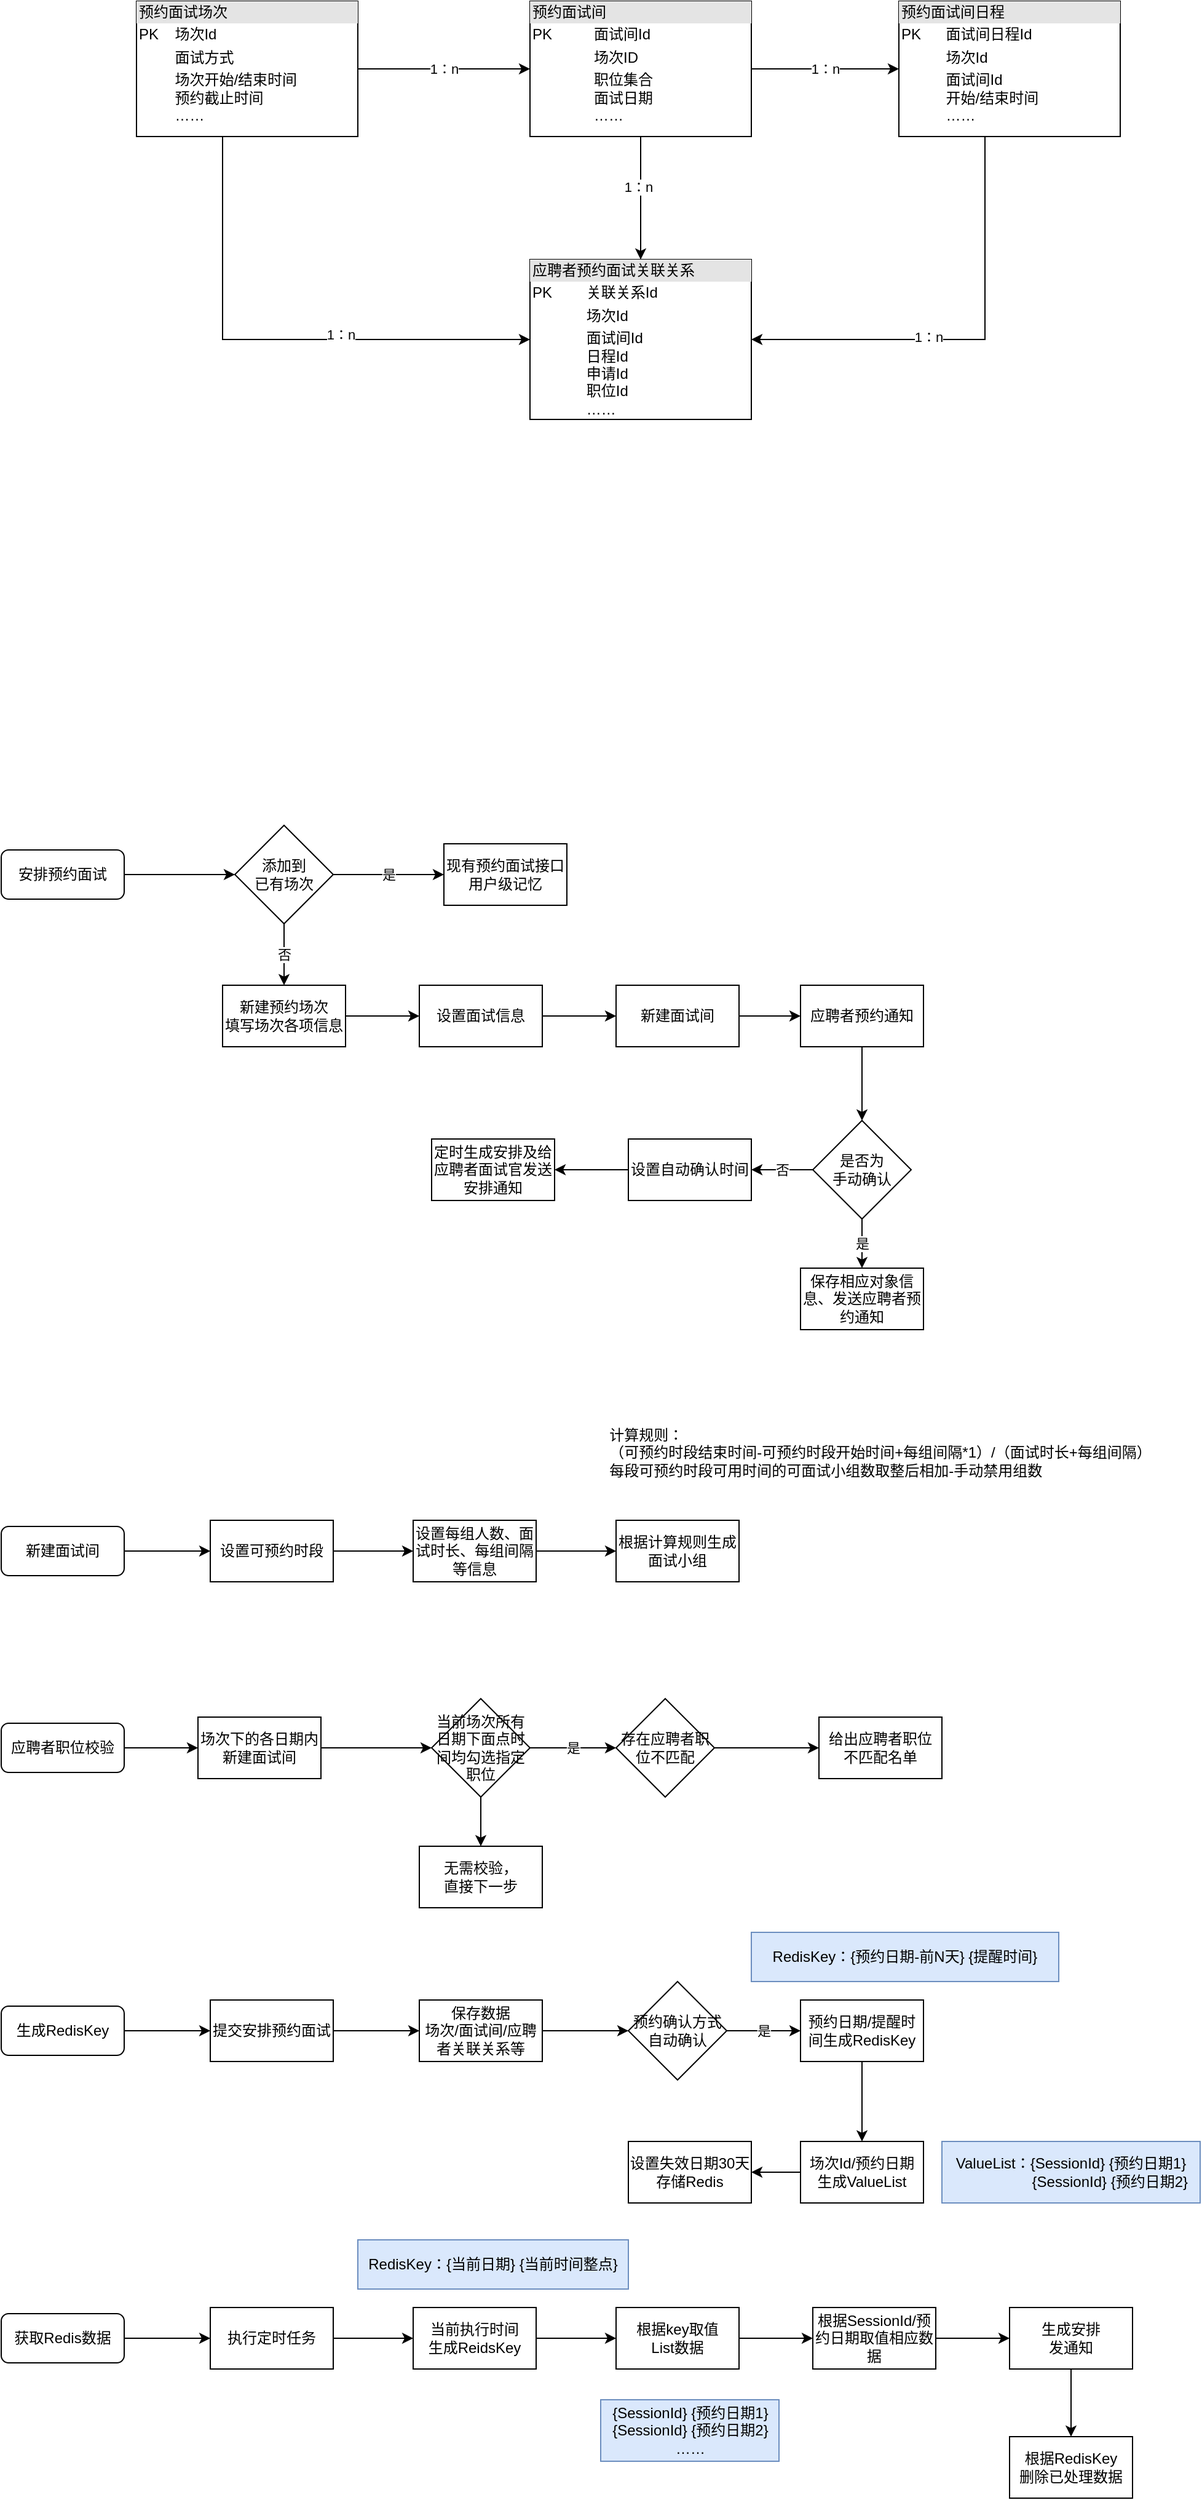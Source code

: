 <mxfile version="20.0.3" type="github">
  <diagram id="_McsPf8jb2U088-XCoP_" name="Page-1">
    <mxGraphModel dx="1038" dy="578" grid="1" gridSize="10" guides="1" tooltips="1" connect="1" arrows="1" fold="1" page="1" pageScale="1" pageWidth="300000" pageHeight="30000" math="0" shadow="0">
      <root>
        <mxCell id="0" />
        <mxCell id="1" parent="0" />
        <mxCell id="AKutZcXzC_K11kxw9h79-6" value="1：n" style="edgeStyle=orthogonalEdgeStyle;rounded=0;orthogonalLoop=1;jettySize=auto;html=1;" parent="1" source="AKutZcXzC_K11kxw9h79-1" target="AKutZcXzC_K11kxw9h79-2" edge="1">
          <mxGeometry relative="1" as="geometry" />
        </mxCell>
        <mxCell id="AKutZcXzC_K11kxw9h79-8" style="edgeStyle=orthogonalEdgeStyle;rounded=0;orthogonalLoop=1;jettySize=auto;html=1;entryX=0;entryY=0.5;entryDx=0;entryDy=0;" parent="1" source="AKutZcXzC_K11kxw9h79-1" target="AKutZcXzC_K11kxw9h79-4" edge="1">
          <mxGeometry relative="1" as="geometry">
            <Array as="points">
              <mxPoint x="250" y="445" />
            </Array>
          </mxGeometry>
        </mxCell>
        <mxCell id="AKutZcXzC_K11kxw9h79-9" value="1：n" style="edgeLabel;html=1;align=center;verticalAlign=middle;resizable=0;points=[];" parent="AKutZcXzC_K11kxw9h79-8" vertex="1" connectable="0">
          <mxGeometry x="0.257" y="4" relative="1" as="geometry">
            <mxPoint as="offset" />
          </mxGeometry>
        </mxCell>
        <mxCell id="AKutZcXzC_K11kxw9h79-1" value="&lt;div style=&quot;box-sizing: border-box ; width: 100% ; background: #e4e4e4 ; padding: 2px&quot;&gt;预约面试场次&lt;/div&gt;&lt;table style=&quot;width: 100% ; font-size: 1em&quot; cellpadding=&quot;2&quot; cellspacing=&quot;0&quot;&gt;&lt;tbody&gt;&lt;tr&gt;&lt;td&gt;PK&lt;/td&gt;&lt;td&gt;场次Id&amp;nbsp;&lt;/td&gt;&lt;/tr&gt;&lt;tr&gt;&lt;td&gt;&lt;br&gt;&lt;/td&gt;&lt;td&gt;面试方式&lt;/td&gt;&lt;/tr&gt;&lt;tr&gt;&lt;td&gt;&lt;/td&gt;&lt;td&gt;场次开始/结束时间&lt;br&gt;预约截止时间&lt;br&gt;……&lt;/td&gt;&lt;/tr&gt;&lt;/tbody&gt;&lt;/table&gt;" style="verticalAlign=top;align=left;overflow=fill;html=1;" parent="1" vertex="1">
          <mxGeometry x="180" y="170" width="180" height="110" as="geometry" />
        </mxCell>
        <mxCell id="AKutZcXzC_K11kxw9h79-7" value="1：n" style="edgeStyle=orthogonalEdgeStyle;rounded=0;orthogonalLoop=1;jettySize=auto;html=1;" parent="1" source="AKutZcXzC_K11kxw9h79-2" target="AKutZcXzC_K11kxw9h79-3" edge="1">
          <mxGeometry relative="1" as="geometry" />
        </mxCell>
        <mxCell id="AKutZcXzC_K11kxw9h79-10" value="" style="edgeStyle=orthogonalEdgeStyle;rounded=0;orthogonalLoop=1;jettySize=auto;html=1;" parent="1" source="AKutZcXzC_K11kxw9h79-2" target="AKutZcXzC_K11kxw9h79-4" edge="1">
          <mxGeometry relative="1" as="geometry" />
        </mxCell>
        <mxCell id="AKutZcXzC_K11kxw9h79-11" value="1：n" style="edgeLabel;html=1;align=center;verticalAlign=middle;resizable=0;points=[];" parent="AKutZcXzC_K11kxw9h79-10" vertex="1" connectable="0">
          <mxGeometry x="-0.184" y="-2" relative="1" as="geometry">
            <mxPoint as="offset" />
          </mxGeometry>
        </mxCell>
        <mxCell id="AKutZcXzC_K11kxw9h79-2" value="&lt;div style=&quot;box-sizing: border-box ; width: 100% ; background: #e4e4e4 ; padding: 2px&quot;&gt;预约面试间&lt;/div&gt;&lt;table style=&quot;width: 100% ; font-size: 1em&quot; cellpadding=&quot;2&quot; cellspacing=&quot;0&quot;&gt;&lt;tbody&gt;&lt;tr&gt;&lt;td&gt;PK&lt;/td&gt;&lt;td&gt;面试间Id&lt;/td&gt;&lt;/tr&gt;&lt;tr&gt;&lt;td&gt;&lt;br&gt;&lt;/td&gt;&lt;td&gt;场次ID&lt;/td&gt;&lt;/tr&gt;&lt;tr&gt;&lt;td&gt;&lt;/td&gt;&lt;td&gt;职位集合&lt;br&gt;面试日期&lt;br&gt;……&lt;/td&gt;&lt;/tr&gt;&lt;/tbody&gt;&lt;/table&gt;" style="verticalAlign=top;align=left;overflow=fill;html=1;" parent="1" vertex="1">
          <mxGeometry x="500" y="170" width="180" height="110" as="geometry" />
        </mxCell>
        <mxCell id="AKutZcXzC_K11kxw9h79-12" style="edgeStyle=orthogonalEdgeStyle;rounded=0;orthogonalLoop=1;jettySize=auto;html=1;entryX=1;entryY=0.5;entryDx=0;entryDy=0;" parent="1" source="AKutZcXzC_K11kxw9h79-3" target="AKutZcXzC_K11kxw9h79-4" edge="1">
          <mxGeometry relative="1" as="geometry">
            <Array as="points">
              <mxPoint x="870" y="445" />
            </Array>
          </mxGeometry>
        </mxCell>
        <mxCell id="AKutZcXzC_K11kxw9h79-13" value="1：n" style="edgeLabel;html=1;align=center;verticalAlign=middle;resizable=0;points=[];" parent="AKutZcXzC_K11kxw9h79-12" vertex="1" connectable="0">
          <mxGeometry x="0.19" y="-2" relative="1" as="geometry">
            <mxPoint as="offset" />
          </mxGeometry>
        </mxCell>
        <mxCell id="AKutZcXzC_K11kxw9h79-3" value="&lt;div style=&quot;box-sizing: border-box ; width: 100% ; background: #e4e4e4 ; padding: 2px&quot;&gt;预约面试间日程&lt;/div&gt;&lt;table style=&quot;width: 100% ; font-size: 1em&quot; cellpadding=&quot;2&quot; cellspacing=&quot;0&quot;&gt;&lt;tbody&gt;&lt;tr&gt;&lt;td&gt;PK&lt;/td&gt;&lt;td&gt;面试间日程Id&lt;/td&gt;&lt;/tr&gt;&lt;tr&gt;&lt;td&gt;&lt;br&gt;&lt;/td&gt;&lt;td&gt;场次Id&lt;/td&gt;&lt;/tr&gt;&lt;tr&gt;&lt;td&gt;&lt;/td&gt;&lt;td&gt;面试间Id&lt;br&gt;开始/结束时间&lt;br&gt;……&lt;/td&gt;&lt;/tr&gt;&lt;/tbody&gt;&lt;/table&gt;" style="verticalAlign=top;align=left;overflow=fill;html=1;" parent="1" vertex="1">
          <mxGeometry x="800" y="170" width="180" height="110" as="geometry" />
        </mxCell>
        <mxCell id="AKutZcXzC_K11kxw9h79-4" value="&lt;div style=&quot;box-sizing: border-box ; width: 100% ; background: #e4e4e4 ; padding: 2px&quot;&gt;应聘者预约面试关联关系&lt;/div&gt;&lt;table style=&quot;width: 100% ; font-size: 1em&quot; cellpadding=&quot;2&quot; cellspacing=&quot;0&quot;&gt;&lt;tbody&gt;&lt;tr&gt;&lt;td&gt;PK&lt;/td&gt;&lt;td&gt;关联关系Id&lt;/td&gt;&lt;/tr&gt;&lt;tr&gt;&lt;td&gt;&lt;br&gt;&lt;/td&gt;&lt;td&gt;场次Id&lt;/td&gt;&lt;/tr&gt;&lt;tr&gt;&lt;td&gt;&lt;/td&gt;&lt;td&gt;面试间Id&lt;br&gt;日程Id&lt;br&gt;申请Id&lt;br&gt;职位Id&lt;br&gt;……&lt;br&gt;&lt;br&gt;&lt;/td&gt;&lt;/tr&gt;&lt;/tbody&gt;&lt;/table&gt;" style="verticalAlign=top;align=left;overflow=fill;html=1;" parent="1" vertex="1">
          <mxGeometry x="500" y="380" width="180" height="130" as="geometry" />
        </mxCell>
        <mxCell id="AKutZcXzC_K11kxw9h79-26" value="" style="edgeStyle=orthogonalEdgeStyle;rounded=0;orthogonalLoop=1;jettySize=auto;html=1;" parent="1" source="AKutZcXzC_K11kxw9h79-14" target="AKutZcXzC_K11kxw9h79-15" edge="1">
          <mxGeometry relative="1" as="geometry" />
        </mxCell>
        <mxCell id="AKutZcXzC_K11kxw9h79-14" value="安排预约面试" style="rounded=1;whiteSpace=wrap;html=1;" parent="1" vertex="1">
          <mxGeometry x="70" y="860" width="100" height="40" as="geometry" />
        </mxCell>
        <mxCell id="AKutZcXzC_K11kxw9h79-27" value="是" style="edgeStyle=orthogonalEdgeStyle;rounded=0;orthogonalLoop=1;jettySize=auto;html=1;" parent="1" source="AKutZcXzC_K11kxw9h79-15" target="AKutZcXzC_K11kxw9h79-16" edge="1">
          <mxGeometry relative="1" as="geometry" />
        </mxCell>
        <mxCell id="AKutZcXzC_K11kxw9h79-28" value="否" style="edgeStyle=orthogonalEdgeStyle;rounded=0;orthogonalLoop=1;jettySize=auto;html=1;" parent="1" source="AKutZcXzC_K11kxw9h79-15" target="AKutZcXzC_K11kxw9h79-18" edge="1">
          <mxGeometry relative="1" as="geometry" />
        </mxCell>
        <mxCell id="AKutZcXzC_K11kxw9h79-15" value="添加到&lt;br&gt;已有场次" style="rhombus;whiteSpace=wrap;html=1;" parent="1" vertex="1">
          <mxGeometry x="260" y="840" width="80" height="80" as="geometry" />
        </mxCell>
        <mxCell id="AKutZcXzC_K11kxw9h79-16" value="现有预约面试接口&lt;br&gt;用户级记忆" style="rounded=0;whiteSpace=wrap;html=1;" parent="1" vertex="1">
          <mxGeometry x="430" y="855" width="100" height="50" as="geometry" />
        </mxCell>
        <mxCell id="AKutZcXzC_K11kxw9h79-29" value="" style="edgeStyle=orthogonalEdgeStyle;rounded=0;orthogonalLoop=1;jettySize=auto;html=1;" parent="1" source="AKutZcXzC_K11kxw9h79-18" target="AKutZcXzC_K11kxw9h79-19" edge="1">
          <mxGeometry relative="1" as="geometry" />
        </mxCell>
        <mxCell id="AKutZcXzC_K11kxw9h79-18" value="新建预约场次&lt;br&gt;填写场次各项信息" style="rounded=0;whiteSpace=wrap;html=1;" parent="1" vertex="1">
          <mxGeometry x="250" y="970" width="100" height="50" as="geometry" />
        </mxCell>
        <mxCell id="AKutZcXzC_K11kxw9h79-30" value="" style="edgeStyle=orthogonalEdgeStyle;rounded=0;orthogonalLoop=1;jettySize=auto;html=1;" parent="1" source="AKutZcXzC_K11kxw9h79-19" target="AKutZcXzC_K11kxw9h79-20" edge="1">
          <mxGeometry relative="1" as="geometry" />
        </mxCell>
        <mxCell id="AKutZcXzC_K11kxw9h79-19" value="设置面试信息" style="rounded=0;whiteSpace=wrap;html=1;" parent="1" vertex="1">
          <mxGeometry x="410" y="970" width="100" height="50" as="geometry" />
        </mxCell>
        <mxCell id="AKutZcXzC_K11kxw9h79-31" value="" style="edgeStyle=orthogonalEdgeStyle;rounded=0;orthogonalLoop=1;jettySize=auto;html=1;" parent="1" source="AKutZcXzC_K11kxw9h79-20" target="AKutZcXzC_K11kxw9h79-21" edge="1">
          <mxGeometry relative="1" as="geometry" />
        </mxCell>
        <mxCell id="AKutZcXzC_K11kxw9h79-20" value="新建面试间" style="rounded=0;whiteSpace=wrap;html=1;" parent="1" vertex="1">
          <mxGeometry x="570" y="970" width="100" height="50" as="geometry" />
        </mxCell>
        <mxCell id="AKutZcXzC_K11kxw9h79-32" value="" style="edgeStyle=orthogonalEdgeStyle;rounded=0;orthogonalLoop=1;jettySize=auto;html=1;" parent="1" source="AKutZcXzC_K11kxw9h79-21" target="AKutZcXzC_K11kxw9h79-22" edge="1">
          <mxGeometry relative="1" as="geometry" />
        </mxCell>
        <mxCell id="AKutZcXzC_K11kxw9h79-21" value="应聘者预约通知" style="rounded=0;whiteSpace=wrap;html=1;" parent="1" vertex="1">
          <mxGeometry x="720" y="970" width="100" height="50" as="geometry" />
        </mxCell>
        <mxCell id="AKutZcXzC_K11kxw9h79-33" value="是" style="edgeStyle=orthogonalEdgeStyle;rounded=0;orthogonalLoop=1;jettySize=auto;html=1;" parent="1" source="AKutZcXzC_K11kxw9h79-22" target="AKutZcXzC_K11kxw9h79-23" edge="1">
          <mxGeometry relative="1" as="geometry" />
        </mxCell>
        <mxCell id="AKutZcXzC_K11kxw9h79-34" value="否" style="edgeStyle=orthogonalEdgeStyle;rounded=0;orthogonalLoop=1;jettySize=auto;html=1;" parent="1" source="AKutZcXzC_K11kxw9h79-22" target="AKutZcXzC_K11kxw9h79-24" edge="1">
          <mxGeometry relative="1" as="geometry" />
        </mxCell>
        <mxCell id="AKutZcXzC_K11kxw9h79-22" value="是否为&lt;br&gt;手动确认" style="rhombus;whiteSpace=wrap;html=1;" parent="1" vertex="1">
          <mxGeometry x="730" y="1080" width="80" height="80" as="geometry" />
        </mxCell>
        <mxCell id="AKutZcXzC_K11kxw9h79-23" value="保存相应对象信息、发送应聘者预约通知" style="rounded=0;whiteSpace=wrap;html=1;" parent="1" vertex="1">
          <mxGeometry x="720" y="1200" width="100" height="50" as="geometry" />
        </mxCell>
        <mxCell id="AKutZcXzC_K11kxw9h79-35" value="" style="edgeStyle=orthogonalEdgeStyle;rounded=0;orthogonalLoop=1;jettySize=auto;html=1;" parent="1" source="AKutZcXzC_K11kxw9h79-24" target="AKutZcXzC_K11kxw9h79-25" edge="1">
          <mxGeometry relative="1" as="geometry" />
        </mxCell>
        <mxCell id="AKutZcXzC_K11kxw9h79-24" value="设置自动确认时间" style="rounded=0;whiteSpace=wrap;html=1;" parent="1" vertex="1">
          <mxGeometry x="580" y="1095" width="100" height="50" as="geometry" />
        </mxCell>
        <mxCell id="AKutZcXzC_K11kxw9h79-25" value="定时生成安排及给应聘者面试官发送安排通知" style="rounded=0;whiteSpace=wrap;html=1;" parent="1" vertex="1">
          <mxGeometry x="420" y="1095" width="100" height="50" as="geometry" />
        </mxCell>
        <mxCell id="AKutZcXzC_K11kxw9h79-43" value="" style="edgeStyle=orthogonalEdgeStyle;rounded=0;orthogonalLoop=1;jettySize=auto;html=1;" parent="1" source="AKutZcXzC_K11kxw9h79-36" target="AKutZcXzC_K11kxw9h79-37" edge="1">
          <mxGeometry relative="1" as="geometry" />
        </mxCell>
        <mxCell id="AKutZcXzC_K11kxw9h79-36" value="新建面试间" style="rounded=1;whiteSpace=wrap;html=1;" parent="1" vertex="1">
          <mxGeometry x="70" y="1410" width="100" height="40" as="geometry" />
        </mxCell>
        <mxCell id="AKutZcXzC_K11kxw9h79-44" value="" style="edgeStyle=orthogonalEdgeStyle;rounded=0;orthogonalLoop=1;jettySize=auto;html=1;" parent="1" source="AKutZcXzC_K11kxw9h79-37" target="AKutZcXzC_K11kxw9h79-40" edge="1">
          <mxGeometry relative="1" as="geometry" />
        </mxCell>
        <mxCell id="AKutZcXzC_K11kxw9h79-37" value="设置可预约时段" style="rounded=0;whiteSpace=wrap;html=1;" parent="1" vertex="1">
          <mxGeometry x="240" y="1405" width="100" height="50" as="geometry" />
        </mxCell>
        <mxCell id="AKutZcXzC_K11kxw9h79-38" value="根据计算规则生成面试小组" style="rounded=0;whiteSpace=wrap;html=1;" parent="1" vertex="1">
          <mxGeometry x="570" y="1405" width="100" height="50" as="geometry" />
        </mxCell>
        <mxCell id="AKutZcXzC_K11kxw9h79-45" value="" style="edgeStyle=orthogonalEdgeStyle;rounded=0;orthogonalLoop=1;jettySize=auto;html=1;" parent="1" source="AKutZcXzC_K11kxw9h79-40" target="AKutZcXzC_K11kxw9h79-38" edge="1">
          <mxGeometry relative="1" as="geometry" />
        </mxCell>
        <mxCell id="AKutZcXzC_K11kxw9h79-40" value="设置每组人数、面试时长、每组间隔等信息" style="rounded=0;whiteSpace=wrap;html=1;" parent="1" vertex="1">
          <mxGeometry x="405" y="1405" width="100" height="50" as="geometry" />
        </mxCell>
        <mxCell id="AKutZcXzC_K11kxw9h79-42" value="&lt;div style=&quot;text-align: left&quot;&gt;&lt;span&gt;计算规则：&lt;/span&gt;&lt;/div&gt;&lt;div style=&quot;text-align: left&quot;&gt;&lt;span&gt;（可预约时段结束时间-可预约时段开始时间+每组间隔*1）/（面试时长+每组间隔）&lt;/span&gt;&lt;/div&gt;&lt;div style=&quot;text-align: left&quot;&gt;&lt;span&gt;每段可预约时段可用时间的可面试小组数取整后相加-手动禁用组数&lt;/span&gt;&lt;/div&gt;" style="text;html=1;strokeColor=none;fillColor=none;align=center;verticalAlign=middle;whiteSpace=wrap;rounded=0;" parent="1" vertex="1">
          <mxGeometry x="560" y="1310" width="450" height="80" as="geometry" />
        </mxCell>
        <mxCell id="AKutZcXzC_K11kxw9h79-51" value="" style="edgeStyle=orthogonalEdgeStyle;rounded=0;orthogonalLoop=1;jettySize=auto;html=1;" parent="1" source="AKutZcXzC_K11kxw9h79-46" target="AKutZcXzC_K11kxw9h79-47" edge="1">
          <mxGeometry relative="1" as="geometry" />
        </mxCell>
        <mxCell id="AKutZcXzC_K11kxw9h79-46" value="应聘者职位校验" style="rounded=1;whiteSpace=wrap;html=1;" parent="1" vertex="1">
          <mxGeometry x="70" y="1570" width="100" height="40" as="geometry" />
        </mxCell>
        <mxCell id="AKutZcXzC_K11kxw9h79-52" value="" style="edgeStyle=orthogonalEdgeStyle;rounded=0;orthogonalLoop=1;jettySize=auto;html=1;" parent="1" source="AKutZcXzC_K11kxw9h79-47" target="AKutZcXzC_K11kxw9h79-48" edge="1">
          <mxGeometry relative="1" as="geometry" />
        </mxCell>
        <mxCell id="AKutZcXzC_K11kxw9h79-47" value="场次下的各日期内新建面试间" style="rounded=0;whiteSpace=wrap;html=1;" parent="1" vertex="1">
          <mxGeometry x="230" y="1565" width="100" height="50" as="geometry" />
        </mxCell>
        <mxCell id="AKutZcXzC_K11kxw9h79-53" value="是" style="edgeStyle=orthogonalEdgeStyle;rounded=0;orthogonalLoop=1;jettySize=auto;html=1;" parent="1" source="AKutZcXzC_K11kxw9h79-48" target="AKutZcXzC_K11kxw9h79-49" edge="1">
          <mxGeometry relative="1" as="geometry" />
        </mxCell>
        <mxCell id="AKutZcXzC_K11kxw9h79-55" value="" style="edgeStyle=orthogonalEdgeStyle;rounded=0;orthogonalLoop=1;jettySize=auto;html=1;" parent="1" source="AKutZcXzC_K11kxw9h79-48" target="AKutZcXzC_K11kxw9h79-54" edge="1">
          <mxGeometry relative="1" as="geometry" />
        </mxCell>
        <mxCell id="AKutZcXzC_K11kxw9h79-48" value="当前场次所有日期下面点时间均勾选指定职位" style="rhombus;whiteSpace=wrap;html=1;" parent="1" vertex="1">
          <mxGeometry x="420" y="1550" width="80" height="80" as="geometry" />
        </mxCell>
        <mxCell id="AKutZcXzC_K11kxw9h79-56" value="" style="edgeStyle=orthogonalEdgeStyle;rounded=0;orthogonalLoop=1;jettySize=auto;html=1;" parent="1" source="AKutZcXzC_K11kxw9h79-49" target="AKutZcXzC_K11kxw9h79-50" edge="1">
          <mxGeometry relative="1" as="geometry" />
        </mxCell>
        <mxCell id="AKutZcXzC_K11kxw9h79-49" value="存在应聘者职位不匹配" style="rhombus;whiteSpace=wrap;html=1;" parent="1" vertex="1">
          <mxGeometry x="570" y="1550" width="80" height="80" as="geometry" />
        </mxCell>
        <mxCell id="AKutZcXzC_K11kxw9h79-50" value="给出应聘者职位&lt;br&gt;不匹配名单" style="rounded=0;whiteSpace=wrap;html=1;" parent="1" vertex="1">
          <mxGeometry x="735" y="1565" width="100" height="50" as="geometry" />
        </mxCell>
        <mxCell id="AKutZcXzC_K11kxw9h79-54" value="无需校验，&lt;br&gt;直接下一步" style="rounded=0;whiteSpace=wrap;html=1;" parent="1" vertex="1">
          <mxGeometry x="410" y="1670" width="100" height="50" as="geometry" />
        </mxCell>
        <mxCell id="NbpE_9AWWfiQ8LceVUcb-12" value="" style="edgeStyle=orthogonalEdgeStyle;rounded=0;orthogonalLoop=1;jettySize=auto;html=1;" edge="1" parent="1" source="NbpE_9AWWfiQ8LceVUcb-1" target="NbpE_9AWWfiQ8LceVUcb-3">
          <mxGeometry relative="1" as="geometry" />
        </mxCell>
        <mxCell id="NbpE_9AWWfiQ8LceVUcb-1" value="生成RedisKey" style="rounded=1;whiteSpace=wrap;html=1;" vertex="1" parent="1">
          <mxGeometry x="70" y="1800" width="100" height="40" as="geometry" />
        </mxCell>
        <mxCell id="NbpE_9AWWfiQ8LceVUcb-13" value="" style="edgeStyle=orthogonalEdgeStyle;rounded=0;orthogonalLoop=1;jettySize=auto;html=1;" edge="1" parent="1" source="NbpE_9AWWfiQ8LceVUcb-3" target="NbpE_9AWWfiQ8LceVUcb-4">
          <mxGeometry relative="1" as="geometry" />
        </mxCell>
        <mxCell id="NbpE_9AWWfiQ8LceVUcb-3" value="提交安排预约面试" style="rounded=0;whiteSpace=wrap;html=1;" vertex="1" parent="1">
          <mxGeometry x="240" y="1795" width="100" height="50" as="geometry" />
        </mxCell>
        <mxCell id="NbpE_9AWWfiQ8LceVUcb-14" value="" style="edgeStyle=orthogonalEdgeStyle;rounded=0;orthogonalLoop=1;jettySize=auto;html=1;" edge="1" parent="1" source="NbpE_9AWWfiQ8LceVUcb-4" target="NbpE_9AWWfiQ8LceVUcb-5">
          <mxGeometry relative="1" as="geometry" />
        </mxCell>
        <mxCell id="NbpE_9AWWfiQ8LceVUcb-4" value="保存数据&lt;br&gt;场次/面试间/应聘者关联关系等" style="rounded=0;whiteSpace=wrap;html=1;" vertex="1" parent="1">
          <mxGeometry x="410" y="1795" width="100" height="50" as="geometry" />
        </mxCell>
        <mxCell id="NbpE_9AWWfiQ8LceVUcb-15" value="是" style="edgeStyle=orthogonalEdgeStyle;rounded=0;orthogonalLoop=1;jettySize=auto;html=1;" edge="1" parent="1" source="NbpE_9AWWfiQ8LceVUcb-5" target="NbpE_9AWWfiQ8LceVUcb-6">
          <mxGeometry relative="1" as="geometry" />
        </mxCell>
        <mxCell id="NbpE_9AWWfiQ8LceVUcb-5" value="预约确认方式&lt;br&gt;自动确认" style="rhombus;whiteSpace=wrap;html=1;" vertex="1" parent="1">
          <mxGeometry x="580" y="1780" width="80" height="80" as="geometry" />
        </mxCell>
        <mxCell id="NbpE_9AWWfiQ8LceVUcb-18" value="" style="edgeStyle=orthogonalEdgeStyle;rounded=0;orthogonalLoop=1;jettySize=auto;html=1;" edge="1" parent="1" source="NbpE_9AWWfiQ8LceVUcb-6" target="NbpE_9AWWfiQ8LceVUcb-10">
          <mxGeometry relative="1" as="geometry" />
        </mxCell>
        <mxCell id="NbpE_9AWWfiQ8LceVUcb-6" value="预约日期/提醒时间生成RedisKey" style="rounded=0;whiteSpace=wrap;html=1;" vertex="1" parent="1">
          <mxGeometry x="720" y="1795" width="100" height="50" as="geometry" />
        </mxCell>
        <mxCell id="NbpE_9AWWfiQ8LceVUcb-9" value="RedisKey：{预约日期-前N天} {提醒时间}" style="text;html=1;strokeColor=#6c8ebf;fillColor=#dae8fc;align=center;verticalAlign=middle;whiteSpace=wrap;rounded=0;" vertex="1" parent="1">
          <mxGeometry x="680" y="1740" width="250" height="40" as="geometry" />
        </mxCell>
        <mxCell id="NbpE_9AWWfiQ8LceVUcb-30" value="" style="edgeStyle=orthogonalEdgeStyle;rounded=0;orthogonalLoop=1;jettySize=auto;html=1;" edge="1" parent="1" source="NbpE_9AWWfiQ8LceVUcb-10" target="NbpE_9AWWfiQ8LceVUcb-29">
          <mxGeometry relative="1" as="geometry" />
        </mxCell>
        <mxCell id="NbpE_9AWWfiQ8LceVUcb-10" value="场次Id/预约日期&lt;br&gt;生成ValueList" style="rounded=0;whiteSpace=wrap;html=1;" vertex="1" parent="1">
          <mxGeometry x="720" y="1910" width="100" height="50" as="geometry" />
        </mxCell>
        <mxCell id="NbpE_9AWWfiQ8LceVUcb-11" value="ValueList：{SessionId} {预约日期1}&lt;br&gt;&amp;nbsp; &amp;nbsp; &amp;nbsp; &amp;nbsp; &amp;nbsp; &amp;nbsp; &amp;nbsp; &amp;nbsp; &amp;nbsp; &amp;nbsp;{SessionId} {预约日期2}" style="text;html=1;strokeColor=#6c8ebf;fillColor=#dae8fc;align=center;verticalAlign=middle;whiteSpace=wrap;rounded=0;" vertex="1" parent="1">
          <mxGeometry x="835" y="1910" width="210" height="50" as="geometry" />
        </mxCell>
        <mxCell id="NbpE_9AWWfiQ8LceVUcb-31" value="" style="edgeStyle=orthogonalEdgeStyle;rounded=0;orthogonalLoop=1;jettySize=auto;html=1;" edge="1" parent="1" source="NbpE_9AWWfiQ8LceVUcb-19" target="NbpE_9AWWfiQ8LceVUcb-20">
          <mxGeometry relative="1" as="geometry" />
        </mxCell>
        <mxCell id="NbpE_9AWWfiQ8LceVUcb-19" value="获取Redis数据" style="rounded=1;whiteSpace=wrap;html=1;" vertex="1" parent="1">
          <mxGeometry x="70" y="2050" width="100" height="40" as="geometry" />
        </mxCell>
        <mxCell id="NbpE_9AWWfiQ8LceVUcb-32" value="" style="edgeStyle=orthogonalEdgeStyle;rounded=0;orthogonalLoop=1;jettySize=auto;html=1;" edge="1" parent="1" source="NbpE_9AWWfiQ8LceVUcb-20" target="NbpE_9AWWfiQ8LceVUcb-21">
          <mxGeometry relative="1" as="geometry" />
        </mxCell>
        <mxCell id="NbpE_9AWWfiQ8LceVUcb-20" value="执行定时任务" style="rounded=0;whiteSpace=wrap;html=1;" vertex="1" parent="1">
          <mxGeometry x="240" y="2045" width="100" height="50" as="geometry" />
        </mxCell>
        <mxCell id="NbpE_9AWWfiQ8LceVUcb-33" value="" style="edgeStyle=orthogonalEdgeStyle;rounded=0;orthogonalLoop=1;jettySize=auto;html=1;" edge="1" parent="1" source="NbpE_9AWWfiQ8LceVUcb-21" target="NbpE_9AWWfiQ8LceVUcb-23">
          <mxGeometry relative="1" as="geometry" />
        </mxCell>
        <mxCell id="NbpE_9AWWfiQ8LceVUcb-21" value="当前执行时间&lt;br&gt;生成ReidsKey" style="rounded=0;whiteSpace=wrap;html=1;" vertex="1" parent="1">
          <mxGeometry x="405" y="2045" width="100" height="50" as="geometry" />
        </mxCell>
        <mxCell id="NbpE_9AWWfiQ8LceVUcb-22" value="RedisKey：{当前日期} {当前时间整点}" style="text;html=1;strokeColor=#6c8ebf;fillColor=#dae8fc;align=center;verticalAlign=middle;whiteSpace=wrap;rounded=0;" vertex="1" parent="1">
          <mxGeometry x="360" y="1990" width="220" height="40" as="geometry" />
        </mxCell>
        <mxCell id="NbpE_9AWWfiQ8LceVUcb-34" value="" style="edgeStyle=orthogonalEdgeStyle;rounded=0;orthogonalLoop=1;jettySize=auto;html=1;" edge="1" parent="1" source="NbpE_9AWWfiQ8LceVUcb-23" target="NbpE_9AWWfiQ8LceVUcb-25">
          <mxGeometry relative="1" as="geometry" />
        </mxCell>
        <mxCell id="NbpE_9AWWfiQ8LceVUcb-23" value="根据key取值&lt;br&gt;List数据" style="rounded=0;whiteSpace=wrap;html=1;" vertex="1" parent="1">
          <mxGeometry x="570" y="2045" width="100" height="50" as="geometry" />
        </mxCell>
        <mxCell id="NbpE_9AWWfiQ8LceVUcb-24" value="{SessionId} {预约日期1}&lt;br&gt;{SessionId} {预约日期2}&lt;br&gt;……" style="text;html=1;strokeColor=#6c8ebf;fillColor=#dae8fc;align=center;verticalAlign=middle;whiteSpace=wrap;rounded=0;" vertex="1" parent="1">
          <mxGeometry x="557.5" y="2120" width="145" height="50" as="geometry" />
        </mxCell>
        <mxCell id="NbpE_9AWWfiQ8LceVUcb-35" value="" style="edgeStyle=orthogonalEdgeStyle;rounded=0;orthogonalLoop=1;jettySize=auto;html=1;" edge="1" parent="1" source="NbpE_9AWWfiQ8LceVUcb-25" target="NbpE_9AWWfiQ8LceVUcb-27">
          <mxGeometry relative="1" as="geometry" />
        </mxCell>
        <mxCell id="NbpE_9AWWfiQ8LceVUcb-25" value="根据SessionId/预约日期取值相应数据" style="rounded=0;whiteSpace=wrap;html=1;" vertex="1" parent="1">
          <mxGeometry x="730" y="2045" width="100" height="50" as="geometry" />
        </mxCell>
        <mxCell id="NbpE_9AWWfiQ8LceVUcb-36" value="" style="edgeStyle=orthogonalEdgeStyle;rounded=0;orthogonalLoop=1;jettySize=auto;html=1;" edge="1" parent="1" source="NbpE_9AWWfiQ8LceVUcb-27" target="NbpE_9AWWfiQ8LceVUcb-28">
          <mxGeometry relative="1" as="geometry" />
        </mxCell>
        <mxCell id="NbpE_9AWWfiQ8LceVUcb-27" value="生成安排&lt;br&gt;发通知" style="rounded=0;whiteSpace=wrap;html=1;" vertex="1" parent="1">
          <mxGeometry x="890" y="2045" width="100" height="50" as="geometry" />
        </mxCell>
        <mxCell id="NbpE_9AWWfiQ8LceVUcb-28" value="根据RedisKey&lt;br&gt;删除已处理数据" style="rounded=0;whiteSpace=wrap;html=1;" vertex="1" parent="1">
          <mxGeometry x="890" y="2150" width="100" height="50" as="geometry" />
        </mxCell>
        <mxCell id="NbpE_9AWWfiQ8LceVUcb-29" value="设置失效日期30天&lt;br&gt;存储Redis" style="rounded=0;whiteSpace=wrap;html=1;" vertex="1" parent="1">
          <mxGeometry x="580" y="1910" width="100" height="50" as="geometry" />
        </mxCell>
      </root>
    </mxGraphModel>
  </diagram>
</mxfile>
